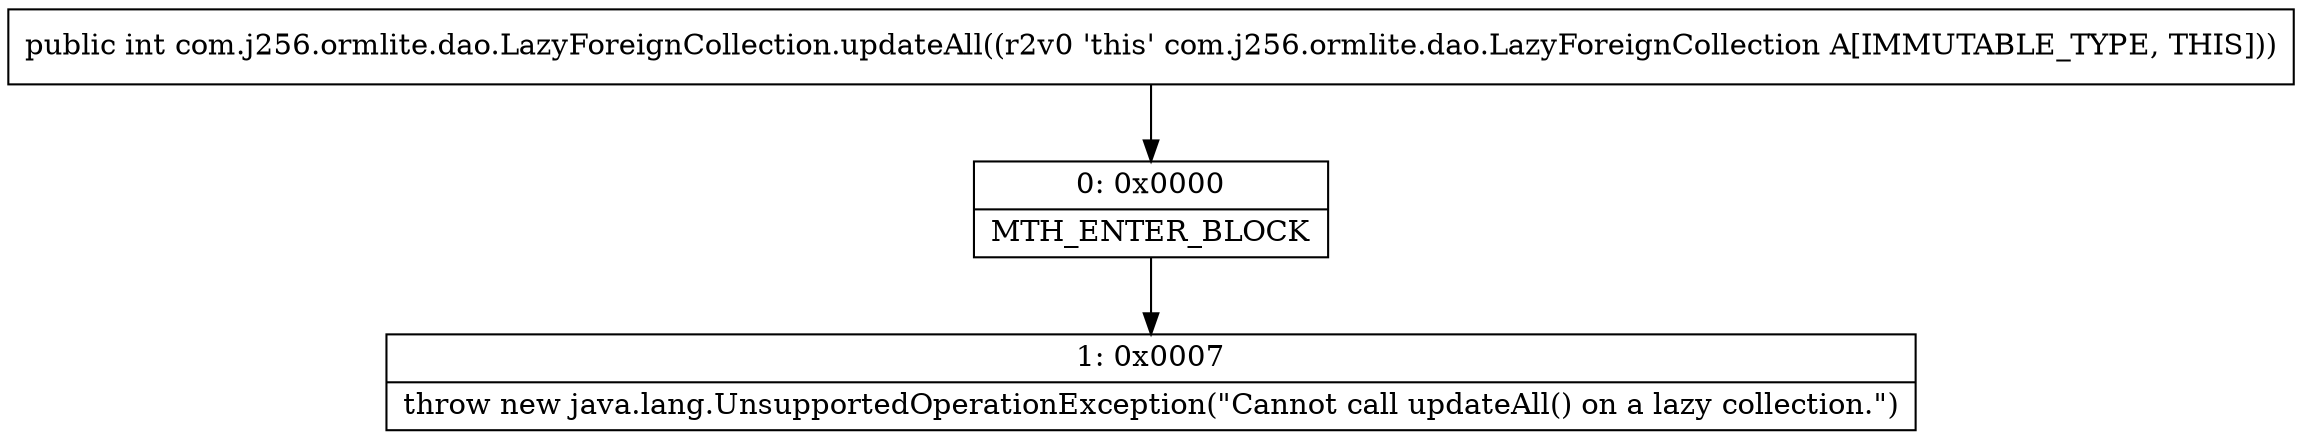 digraph "CFG forcom.j256.ormlite.dao.LazyForeignCollection.updateAll()I" {
Node_0 [shape=record,label="{0\:\ 0x0000|MTH_ENTER_BLOCK\l}"];
Node_1 [shape=record,label="{1\:\ 0x0007|throw new java.lang.UnsupportedOperationException(\"Cannot call updateAll() on a lazy collection.\")\l}"];
MethodNode[shape=record,label="{public int com.j256.ormlite.dao.LazyForeignCollection.updateAll((r2v0 'this' com.j256.ormlite.dao.LazyForeignCollection A[IMMUTABLE_TYPE, THIS])) }"];
MethodNode -> Node_0;
Node_0 -> Node_1;
}


